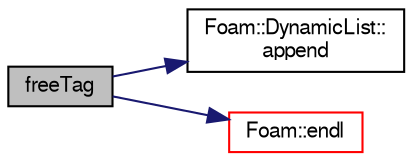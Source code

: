 digraph "freeTag"
{
  bgcolor="transparent";
  edge [fontname="FreeSans",fontsize="10",labelfontname="FreeSans",labelfontsize="10"];
  node [fontname="FreeSans",fontsize="10",shape=record];
  rankdir="LR";
  Node569 [label="freeTag",height=0.2,width=0.4,color="black", fillcolor="grey75", style="filled", fontcolor="black"];
  Node569 -> Node570 [color="midnightblue",fontsize="10",style="solid",fontname="FreeSans"];
  Node570 [label="Foam::DynamicList::\lappend",height=0.2,width=0.4,color="black",URL="$a25890.html#a7b67b42af715604376ad63a681dee6d8",tooltip="Append an element at the end of the list. "];
  Node569 -> Node571 [color="midnightblue",fontsize="10",style="solid",fontname="FreeSans"];
  Node571 [label="Foam::endl",height=0.2,width=0.4,color="red",URL="$a21124.html#a2db8fe02a0d3909e9351bb4275b23ce4",tooltip="Add newline and flush stream. "];
}
